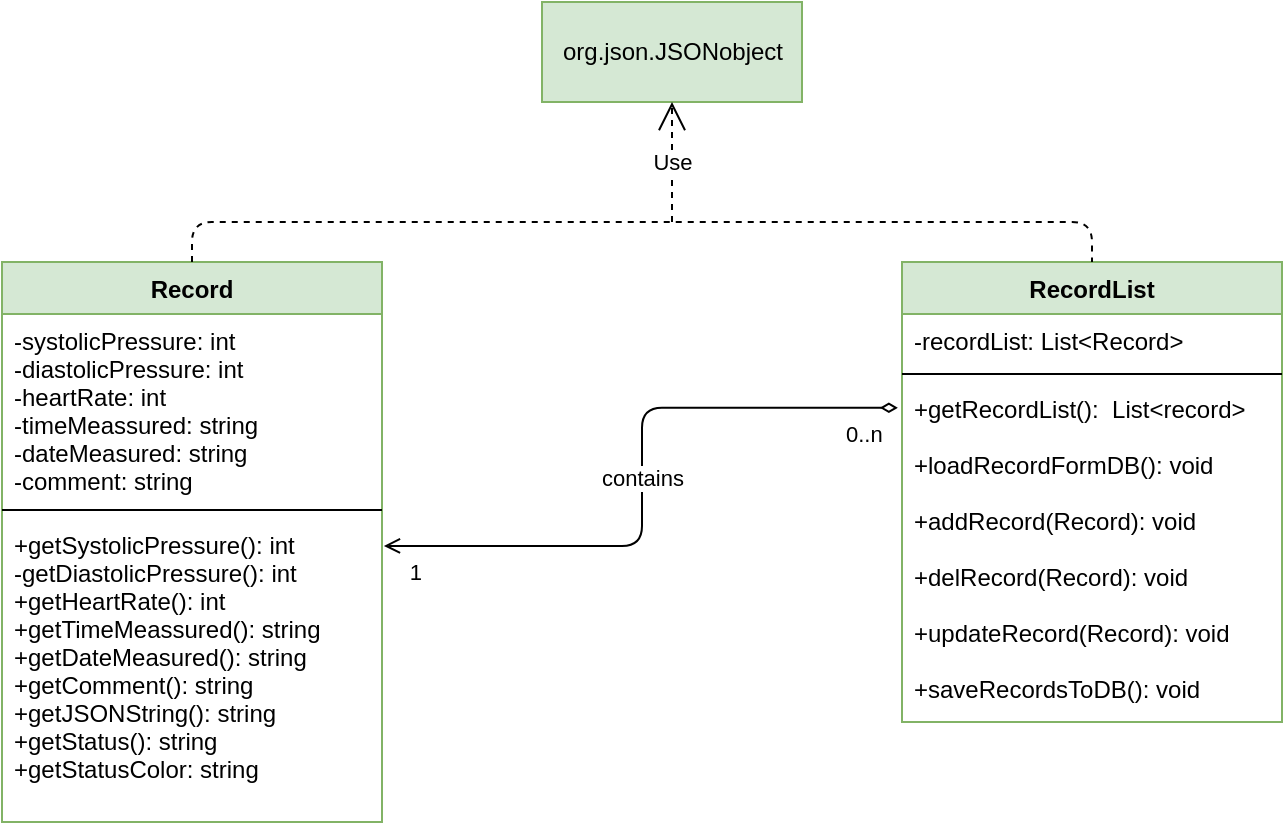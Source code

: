 <mxfile version="20.0.3" type="google"><diagram id="tM3y5mpXlk19D8r5vsd8" name="Page-1"><mxGraphModel grid="1" page="1" gridSize="10" guides="1" tooltips="1" connect="1" arrows="1" fold="1" pageScale="1" pageWidth="827" pageHeight="1169" math="0" shadow="0"><root><mxCell id="0"/><mxCell id="1" parent="0"/><mxCell id="DhYZsI315RDdnWirfzOb-37" value="org.json.JSONobject" style="html=1;rounded=0;fillColor=#d5e8d4;strokeColor=#82b366;" vertex="1" parent="1"><mxGeometry x="330" y="100" width="130" height="50" as="geometry"/></mxCell><mxCell id="DhYZsI315RDdnWirfzOb-39" value="RecordList" style="swimlane;fontStyle=1;align=center;verticalAlign=top;childLayout=stackLayout;horizontal=1;startSize=26;horizontalStack=0;resizeParent=1;resizeParentMax=0;resizeLast=0;collapsible=1;marginBottom=0;rounded=0;fillColor=#d5e8d4;strokeColor=#82b366;" vertex="1" parent="1"><mxGeometry x="510" y="230" width="190" height="230" as="geometry"/></mxCell><mxCell id="DhYZsI315RDdnWirfzOb-40" value="-recordList: List&lt;Record&gt;" style="text;strokeColor=none;fillColor=none;align=left;verticalAlign=top;spacingLeft=4;spacingRight=4;overflow=hidden;rotatable=0;points=[[0,0.5],[1,0.5]];portConstraint=eastwest;rounded=0;" vertex="1" parent="DhYZsI315RDdnWirfzOb-39"><mxGeometry y="26" width="190" height="26" as="geometry"/></mxCell><mxCell id="DhYZsI315RDdnWirfzOb-41" value="" style="line;strokeWidth=1;fillColor=none;align=left;verticalAlign=middle;spacingTop=-1;spacingLeft=3;spacingRight=3;rotatable=0;labelPosition=right;points=[];portConstraint=eastwest;rounded=0;" vertex="1" parent="DhYZsI315RDdnWirfzOb-39"><mxGeometry y="52" width="190" height="8" as="geometry"/></mxCell><mxCell id="DhYZsI315RDdnWirfzOb-42" value="+getRecordList():  List&lt;record&gt;&#10;&#10;+loadRecordFormDB(): void&#10;&#10;+addRecord(Record): void&#10;&#10;+delRecord(Record): void&#10;&#10;+updateRecord(Record): void&#10;&#10;+saveRecordsToDB(): void&#10;" style="text;strokeColor=none;fillColor=none;align=left;verticalAlign=top;spacingLeft=4;spacingRight=4;overflow=hidden;rotatable=0;points=[[0,0.5],[1,0.5]];portConstraint=eastwest;rounded=0;" vertex="1" parent="DhYZsI315RDdnWirfzOb-39"><mxGeometry y="60" width="190" height="170" as="geometry"/></mxCell><mxCell id="DhYZsI315RDdnWirfzOb-43" value="Record" style="swimlane;fontStyle=1;align=center;verticalAlign=top;childLayout=stackLayout;horizontal=1;startSize=26;horizontalStack=0;resizeParent=1;resizeParentMax=0;resizeLast=0;collapsible=1;marginBottom=0;rounded=0;fillColor=#d5e8d4;strokeColor=#82b366;" vertex="1" parent="1"><mxGeometry x="60" y="230" width="190" height="280" as="geometry"/></mxCell><mxCell id="DhYZsI315RDdnWirfzOb-44" value="-systolicPressure: int&#10;-diastolicPressure: int&#10;-heartRate: int&#10;-timeMeassured: string&#10;-dateMeasured: string&#10;-comment: string&#10;" style="text;align=left;verticalAlign=top;spacingLeft=4;spacingRight=4;overflow=hidden;rotatable=0;points=[[0,0.5],[1,0.5]];portConstraint=eastwest;rounded=0;" vertex="1" parent="DhYZsI315RDdnWirfzOb-43"><mxGeometry y="26" width="190" height="94" as="geometry"/></mxCell><mxCell id="DhYZsI315RDdnWirfzOb-45" value="" style="line;strokeWidth=1;fillColor=none;align=left;verticalAlign=middle;spacingTop=-1;spacingLeft=3;spacingRight=3;rotatable=0;labelPosition=right;points=[];portConstraint=eastwest;rounded=0;" vertex="1" parent="DhYZsI315RDdnWirfzOb-43"><mxGeometry y="120" width="190" height="8" as="geometry"/></mxCell><mxCell id="DhYZsI315RDdnWirfzOb-46" value="+getSystolicPressure(): int&#10;-getDiastolicPressure(): int&#10;+getHeartRate(): int&#10;+getTimeMeassured(): string&#10;+getDateMeasured(): string&#10;+getComment(): string&#10;+getJSONString(): string&#10;+getStatus(): string&#10;+getStatusColor: string" style="text;strokeColor=none;fillColor=none;align=left;verticalAlign=top;spacingLeft=4;spacingRight=4;overflow=hidden;rotatable=0;points=[[0,0.5],[1,0.5]];portConstraint=eastwest;rounded=0;" vertex="1" parent="DhYZsI315RDdnWirfzOb-43"><mxGeometry y="128" width="190" height="152" as="geometry"/></mxCell><mxCell id="DhYZsI315RDdnWirfzOb-51" value="Use" style="endArrow=open;endSize=12;dashed=1;html=1;rounded=1;entryX=0.5;entryY=1;entryDx=0;entryDy=0;" edge="1" parent="1" target="DhYZsI315RDdnWirfzOb-37"><mxGeometry width="160" relative="1" as="geometry"><mxPoint x="395" y="210" as="sourcePoint"/><mxPoint x="500" y="330" as="targetPoint"/></mxGeometry></mxCell><mxCell id="DhYZsI315RDdnWirfzOb-55" value="" style="endArrow=none;dashed=1;html=1;rounded=1;entryX=0.5;entryY=0;entryDx=0;entryDy=0;exitX=0.5;exitY=0;exitDx=0;exitDy=0;" edge="1" parent="1" source="DhYZsI315RDdnWirfzOb-43" target="DhYZsI315RDdnWirfzOb-39"><mxGeometry width="50" height="50" relative="1" as="geometry"><mxPoint x="140" y="200" as="sourcePoint"/><mxPoint x="620" y="220" as="targetPoint"/><Array as="points"><mxPoint x="155" y="210"/><mxPoint x="400" y="210"/><mxPoint x="605" y="210"/></Array></mxGeometry></mxCell><mxCell id="DhYZsI315RDdnWirfzOb-60" value="contains" style="endArrow=open;html=1;startArrow=diamondThin;startFill=0;edgeStyle=orthogonalEdgeStyle;rounded=1;exitX=-0.011;exitY=0.076;exitDx=0;exitDy=0;exitPerimeter=0;entryX=1.005;entryY=0.092;entryDx=0;entryDy=0;entryPerimeter=0;" edge="1" parent="1" source="DhYZsI315RDdnWirfzOb-42" target="DhYZsI315RDdnWirfzOb-46"><mxGeometry relative="1" as="geometry"><mxPoint x="390" y="310" as="sourcePoint"/><mxPoint x="280" y="380" as="targetPoint"/></mxGeometry></mxCell><mxCell id="DhYZsI315RDdnWirfzOb-61" value="0..n" style="edgeLabel;resizable=0;html=1;align=left;verticalAlign=top;rounded=0;" connectable="0" vertex="1" parent="DhYZsI315RDdnWirfzOb-60"><mxGeometry x="-1" relative="1" as="geometry"><mxPoint x="-28" as="offset"/></mxGeometry></mxCell><mxCell id="DhYZsI315RDdnWirfzOb-62" value="1" style="edgeLabel;resizable=0;html=1;align=right;verticalAlign=top;rounded=0;" connectable="0" vertex="1" parent="DhYZsI315RDdnWirfzOb-60"><mxGeometry x="1" relative="1" as="geometry"><mxPoint x="19" as="offset"/></mxGeometry></mxCell></root></mxGraphModel></diagram></mxfile>
